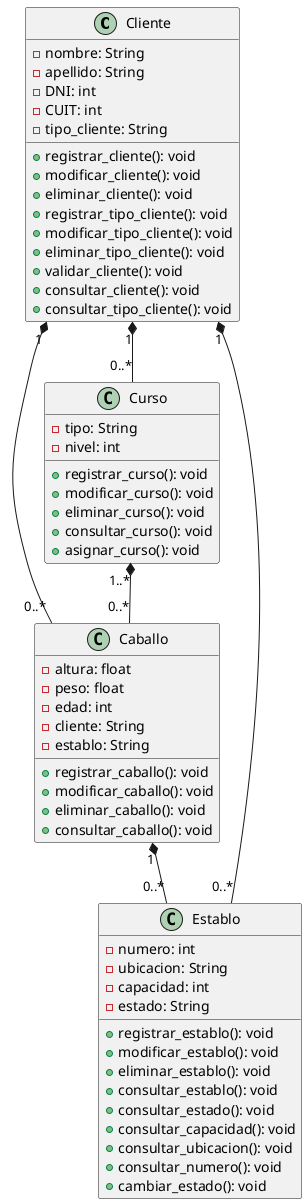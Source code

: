 @startuml

Class Cliente {
    -nombre: String
    -apellido: String
    -DNI: int
    -CUIT: int
    -tipo_cliente: String

    +registrar_cliente(): void
    +modificar_cliente(): void
    +eliminar_cliente(): void
    +registrar_tipo_cliente(): void
    +modificar_tipo_cliente(): void
    +eliminar_tipo_cliente(): void
    +validar_cliente(): void
    +consultar_cliente(): void
    +consultar_tipo_cliente(): void
}

class Caballo {
    -altura: float
    -peso: float
    -edad: int
    -cliente: String
    -establo: String

    +registrar_caballo(): void
    +modificar_caballo(): void
    +eliminar_caballo(): void
    +consultar_caballo(): void
}

class Establo {
    -numero: int
    -ubicacion: String
    -capacidad: int
    -estado: String

    +registrar_establo(): void
    +modificar_establo(): void
    +eliminar_establo(): void
    +consultar_establo(): void
    +consultar_estado(): void
    +consultar_capacidad(): void
    +consultar_ubicacion(): void
    +consultar_numero(): void
    +cambiar_estado(): void
}

class Curso {
    -tipo: String
    -nivel: int

    +registrar_curso(): void
    +modificar_curso(): void
    +eliminar_curso(): void
    +consultar_curso(): void
    +asignar_curso(): void
}

Curso "1..*" *-- "0..*" Caballo
Caballo "1" *-- "0..*" Establo
Cliente "1" *-- "0..*" Caballo
Cliente "1" *-- "0..*" Establo
Cliente "1" *-- "0..*" Curso


@enduml